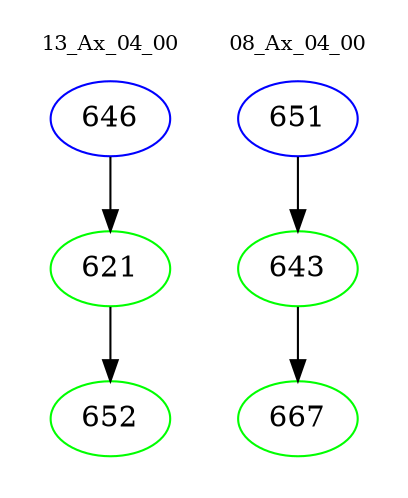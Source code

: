 digraph{
subgraph cluster_0 {
color = white
label = "13_Ax_04_00";
fontsize=10;
T0_646 [label="646", color="blue"]
T0_646 -> T0_621 [color="black"]
T0_621 [label="621", color="green"]
T0_621 -> T0_652 [color="black"]
T0_652 [label="652", color="green"]
}
subgraph cluster_1 {
color = white
label = "08_Ax_04_00";
fontsize=10;
T1_651 [label="651", color="blue"]
T1_651 -> T1_643 [color="black"]
T1_643 [label="643", color="green"]
T1_643 -> T1_667 [color="black"]
T1_667 [label="667", color="green"]
}
}
